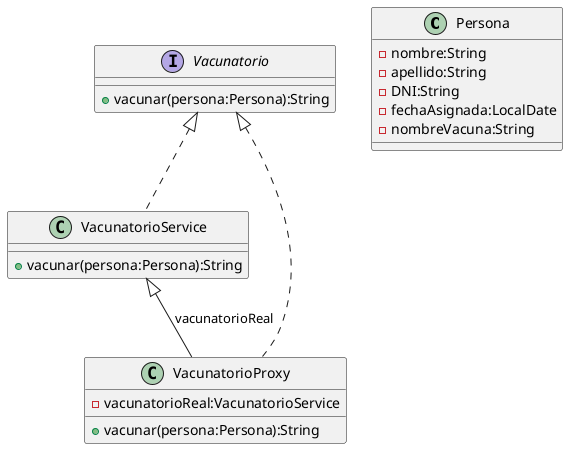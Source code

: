 @startuml

class Persona{
-nombre:String
-apellido:String
-DNI:String
-fechaAsignada:LocalDate
-nombreVacuna:String

}

Interface Vacunatorio{
+vacunar(persona:Persona):String
}

class VacunatorioProxy implements Vacunatorio{
-vacunatorioReal:VacunatorioService
+vacunar(persona:Persona):String

}

class VacunatorioService implements Vacunatorio{
+vacunar(persona:Persona):String

}


VacunatorioProxy  -up-|> VacunatorioService:vacunatorioReal


@enduml